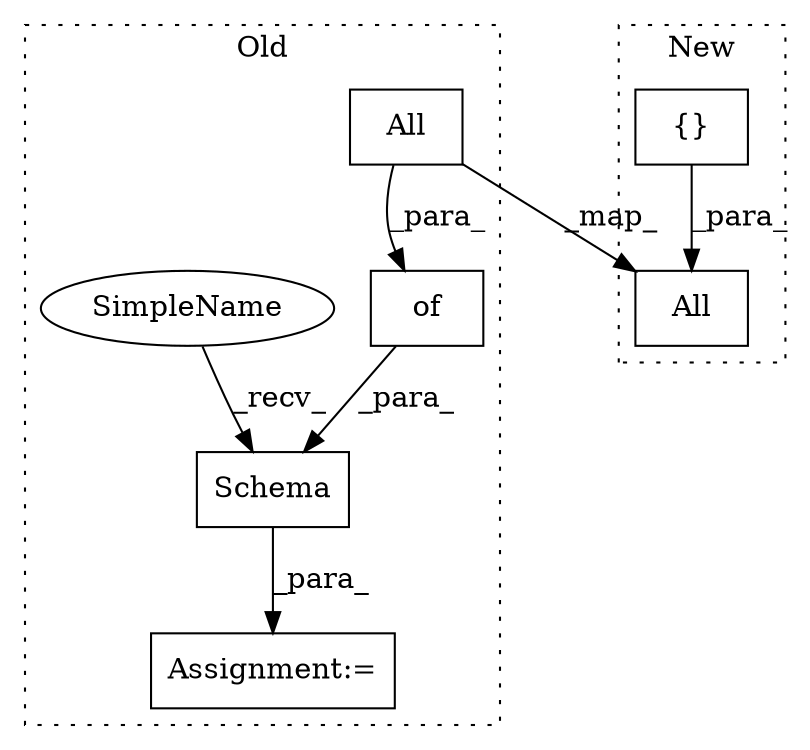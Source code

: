 digraph G {
subgraph cluster0 {
1 [label="All" a="32" s="3101,3567" l="4,1" shape="box"];
3 [label="of" a="32" s="3642,3717" l="3,1" shape="box"];
4 [label="Assignment:=" a="7" s="3587" l="1" shape="box"];
5 [label="Schema" a="32" s="3631,3718" l="7,1" shape="box"];
7 [label="SimpleName" a="42" s="3620" l="10" shape="ellipse"];
label = "Old";
style="dotted";
}
subgraph cluster1 {
2 [label="All" a="32" s="3326,3439" l="4,1" shape="box"];
6 [label="{}" a="4" s="3391,3438" l="1,1" shape="box"];
label = "New";
style="dotted";
}
1 -> 2 [label="_map_"];
1 -> 3 [label="_para_"];
3 -> 5 [label="_para_"];
5 -> 4 [label="_para_"];
6 -> 2 [label="_para_"];
7 -> 5 [label="_recv_"];
}